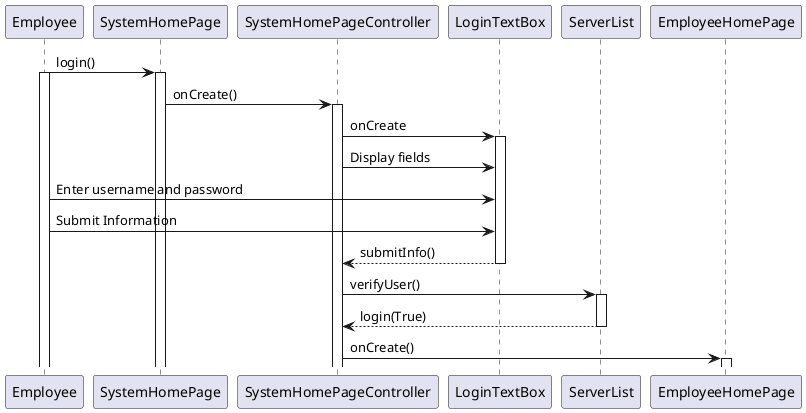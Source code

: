 @startuml
Employee -> SystemHomePage : login()
activate Employee
activate SystemHomePage
SystemHomePage -> SystemHomePageController : onCreate()
activate SystemHomePageController
SystemHomePageController -> LoginTextBox : onCreate
activate LoginTextBox
SystemHomePageController -> LoginTextBox : Display fields
Employee -> LoginTextBox : Enter username and password
Employee -> LoginTextBox : Submit Information
LoginTextBox --> SystemHomePageController : submitInfo()
deactivate LoginTextBox
SystemHomePageController -> ServerList : verifyUser()
activate ServerList
ServerList --> SystemHomePageController : login(True)
deactivate ServerList
SystemHomePageController -> EmployeeHomePage : onCreate()
activate EmployeeHomePage

@enduml